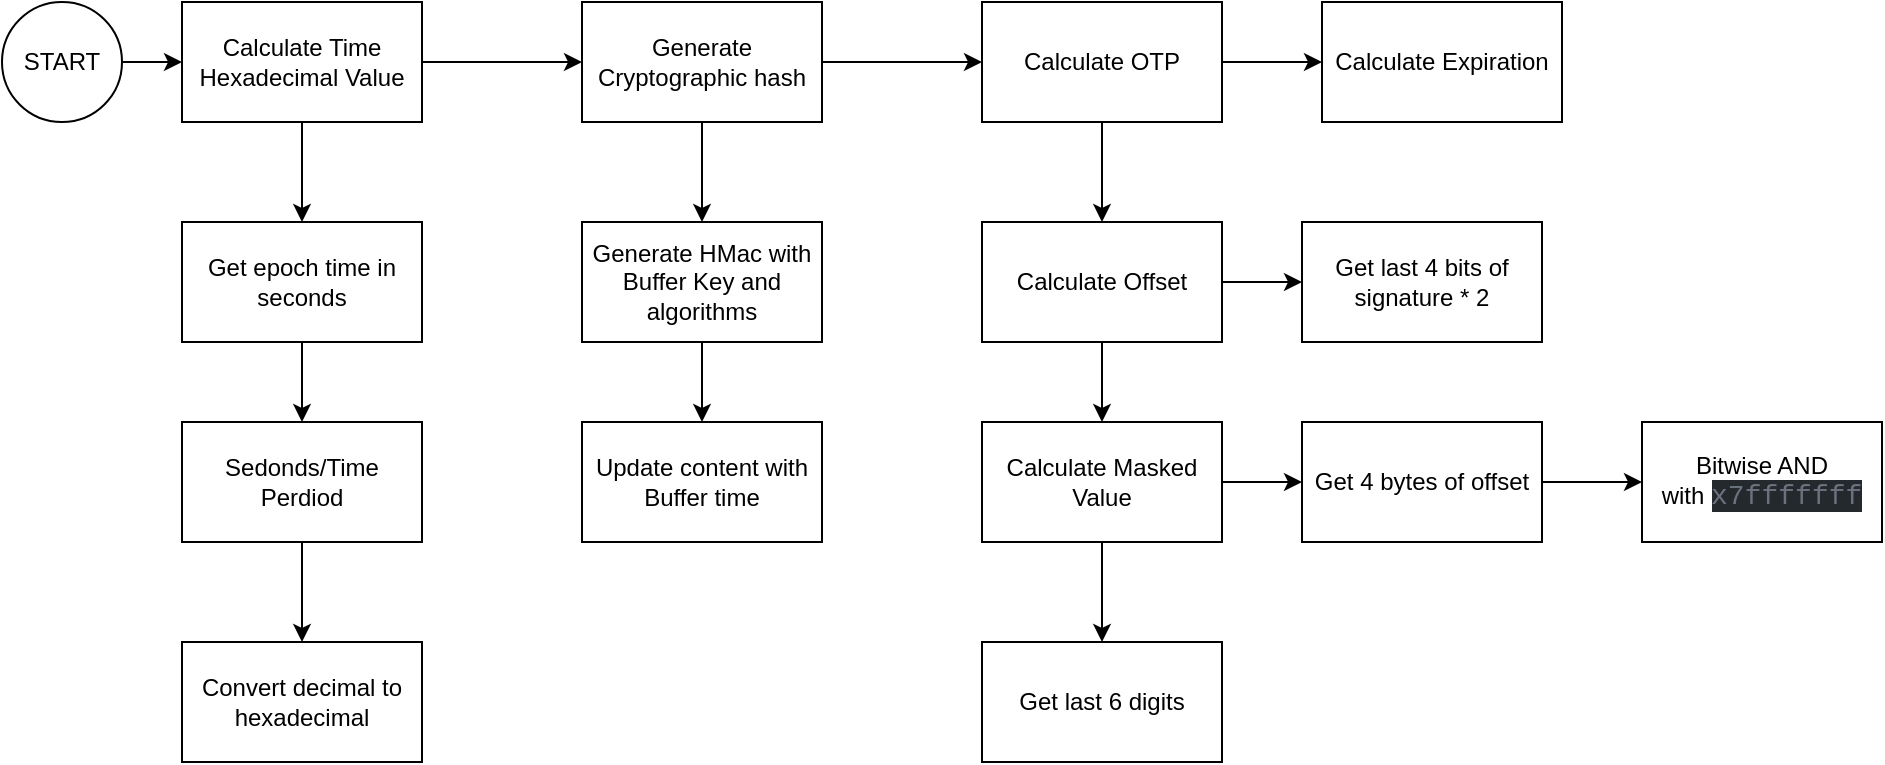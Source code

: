 <mxfile version="24.7.5">
  <diagram name="Page-1" id="cZjFZ06lu4FEcPWX227t">
    <mxGraphModel dx="594" dy="1676" grid="1" gridSize="10" guides="1" tooltips="1" connect="1" arrows="1" fold="1" page="1" pageScale="1" pageWidth="850" pageHeight="1100" math="0" shadow="0">
      <root>
        <mxCell id="0" />
        <mxCell id="1" parent="0" />
        <mxCell id="-qgHHqC-nI2soy4FGXTy-3" value="" style="edgeStyle=orthogonalEdgeStyle;rounded=0;orthogonalLoop=1;jettySize=auto;html=1;" edge="1" parent="1" source="-qgHHqC-nI2soy4FGXTy-1" target="-qgHHqC-nI2soy4FGXTy-2">
          <mxGeometry relative="1" as="geometry" />
        </mxCell>
        <mxCell id="-qgHHqC-nI2soy4FGXTy-9" value="" style="edgeStyle=orthogonalEdgeStyle;rounded=0;orthogonalLoop=1;jettySize=auto;html=1;" edge="1" parent="1" source="-qgHHqC-nI2soy4FGXTy-1" target="-qgHHqC-nI2soy4FGXTy-8">
          <mxGeometry relative="1" as="geometry" />
        </mxCell>
        <mxCell id="-qgHHqC-nI2soy4FGXTy-1" value="Calculate Time Hexadecimal Value" style="rounded=0;whiteSpace=wrap;html=1;" vertex="1" parent="1">
          <mxGeometry x="120" y="330" width="120" height="60" as="geometry" />
        </mxCell>
        <mxCell id="-qgHHqC-nI2soy4FGXTy-5" value="" style="edgeStyle=orthogonalEdgeStyle;rounded=0;orthogonalLoop=1;jettySize=auto;html=1;" edge="1" parent="1" source="-qgHHqC-nI2soy4FGXTy-2" target="-qgHHqC-nI2soy4FGXTy-4">
          <mxGeometry relative="1" as="geometry" />
        </mxCell>
        <mxCell id="-qgHHqC-nI2soy4FGXTy-2" value="Get epoch time in seconds" style="rounded=0;whiteSpace=wrap;html=1;" vertex="1" parent="1">
          <mxGeometry x="120" y="440" width="120" height="60" as="geometry" />
        </mxCell>
        <mxCell id="-qgHHqC-nI2soy4FGXTy-7" value="" style="edgeStyle=orthogonalEdgeStyle;rounded=0;orthogonalLoop=1;jettySize=auto;html=1;" edge="1" parent="1" source="-qgHHqC-nI2soy4FGXTy-4" target="-qgHHqC-nI2soy4FGXTy-6">
          <mxGeometry relative="1" as="geometry" />
        </mxCell>
        <mxCell id="-qgHHqC-nI2soy4FGXTy-4" value="Sedonds/Time Perdiod" style="rounded=0;whiteSpace=wrap;html=1;" vertex="1" parent="1">
          <mxGeometry x="120" y="540" width="120" height="60" as="geometry" />
        </mxCell>
        <mxCell id="-qgHHqC-nI2soy4FGXTy-6" value="Convert decimal to hexadecimal" style="rounded=0;whiteSpace=wrap;html=1;" vertex="1" parent="1">
          <mxGeometry x="120" y="650" width="120" height="60" as="geometry" />
        </mxCell>
        <mxCell id="-qgHHqC-nI2soy4FGXTy-11" value="" style="edgeStyle=orthogonalEdgeStyle;rounded=0;orthogonalLoop=1;jettySize=auto;html=1;" edge="1" parent="1" source="-qgHHqC-nI2soy4FGXTy-8" target="-qgHHqC-nI2soy4FGXTy-10">
          <mxGeometry relative="1" as="geometry" />
        </mxCell>
        <mxCell id="-qgHHqC-nI2soy4FGXTy-15" value="" style="edgeStyle=orthogonalEdgeStyle;rounded=0;orthogonalLoop=1;jettySize=auto;html=1;" edge="1" parent="1" source="-qgHHqC-nI2soy4FGXTy-8" target="-qgHHqC-nI2soy4FGXTy-14">
          <mxGeometry relative="1" as="geometry" />
        </mxCell>
        <mxCell id="-qgHHqC-nI2soy4FGXTy-8" value="Generate Cryptographic hash" style="rounded=0;whiteSpace=wrap;html=1;" vertex="1" parent="1">
          <mxGeometry x="320" y="330" width="120" height="60" as="geometry" />
        </mxCell>
        <mxCell id="-qgHHqC-nI2soy4FGXTy-13" value="" style="edgeStyle=orthogonalEdgeStyle;rounded=0;orthogonalLoop=1;jettySize=auto;html=1;" edge="1" parent="1" source="-qgHHqC-nI2soy4FGXTy-10" target="-qgHHqC-nI2soy4FGXTy-12">
          <mxGeometry relative="1" as="geometry" />
        </mxCell>
        <mxCell id="-qgHHqC-nI2soy4FGXTy-10" value="Generate HMac with Buffer Key and algorithms" style="rounded=0;whiteSpace=wrap;html=1;" vertex="1" parent="1">
          <mxGeometry x="320" y="440" width="120" height="60" as="geometry" />
        </mxCell>
        <mxCell id="-qgHHqC-nI2soy4FGXTy-12" value="Update content with Buffer time" style="rounded=0;whiteSpace=wrap;html=1;" vertex="1" parent="1">
          <mxGeometry x="320" y="540" width="120" height="60" as="geometry" />
        </mxCell>
        <mxCell id="-qgHHqC-nI2soy4FGXTy-17" value="" style="edgeStyle=orthogonalEdgeStyle;rounded=0;orthogonalLoop=1;jettySize=auto;html=1;" edge="1" parent="1" source="-qgHHqC-nI2soy4FGXTy-14" target="-qgHHqC-nI2soy4FGXTy-16">
          <mxGeometry relative="1" as="geometry" />
        </mxCell>
        <mxCell id="-qgHHqC-nI2soy4FGXTy-30" value="" style="edgeStyle=orthogonalEdgeStyle;rounded=0;orthogonalLoop=1;jettySize=auto;html=1;" edge="1" parent="1" source="-qgHHqC-nI2soy4FGXTy-14" target="-qgHHqC-nI2soy4FGXTy-29">
          <mxGeometry relative="1" as="geometry" />
        </mxCell>
        <mxCell id="-qgHHqC-nI2soy4FGXTy-14" value="Calculate OTP" style="rounded=0;whiteSpace=wrap;html=1;" vertex="1" parent="1">
          <mxGeometry x="520" y="330" width="120" height="60" as="geometry" />
        </mxCell>
        <mxCell id="-qgHHqC-nI2soy4FGXTy-19" value="" style="edgeStyle=orthogonalEdgeStyle;rounded=0;orthogonalLoop=1;jettySize=auto;html=1;" edge="1" parent="1" source="-qgHHqC-nI2soy4FGXTy-16" target="-qgHHqC-nI2soy4FGXTy-18">
          <mxGeometry relative="1" as="geometry" />
        </mxCell>
        <mxCell id="-qgHHqC-nI2soy4FGXTy-21" value="" style="edgeStyle=orthogonalEdgeStyle;rounded=0;orthogonalLoop=1;jettySize=auto;html=1;" edge="1" parent="1" source="-qgHHqC-nI2soy4FGXTy-16" target="-qgHHqC-nI2soy4FGXTy-20">
          <mxGeometry relative="1" as="geometry" />
        </mxCell>
        <mxCell id="-qgHHqC-nI2soy4FGXTy-16" value="Calculate Offset" style="rounded=0;whiteSpace=wrap;html=1;" vertex="1" parent="1">
          <mxGeometry x="520" y="440" width="120" height="60" as="geometry" />
        </mxCell>
        <mxCell id="-qgHHqC-nI2soy4FGXTy-18" value="Get last 4 bits of signature * 2" style="rounded=0;whiteSpace=wrap;html=1;" vertex="1" parent="1">
          <mxGeometry x="680" y="440" width="120" height="60" as="geometry" />
        </mxCell>
        <mxCell id="-qgHHqC-nI2soy4FGXTy-23" value="" style="edgeStyle=orthogonalEdgeStyle;rounded=0;orthogonalLoop=1;jettySize=auto;html=1;" edge="1" parent="1" source="-qgHHqC-nI2soy4FGXTy-20" target="-qgHHqC-nI2soy4FGXTy-22">
          <mxGeometry relative="1" as="geometry" />
        </mxCell>
        <mxCell id="-qgHHqC-nI2soy4FGXTy-27" value="" style="edgeStyle=orthogonalEdgeStyle;rounded=0;orthogonalLoop=1;jettySize=auto;html=1;" edge="1" parent="1" source="-qgHHqC-nI2soy4FGXTy-20" target="-qgHHqC-nI2soy4FGXTy-26">
          <mxGeometry relative="1" as="geometry" />
        </mxCell>
        <mxCell id="-qgHHqC-nI2soy4FGXTy-20" value="Calculate Masked Value" style="rounded=0;whiteSpace=wrap;html=1;" vertex="1" parent="1">
          <mxGeometry x="520" y="540" width="120" height="60" as="geometry" />
        </mxCell>
        <mxCell id="-qgHHqC-nI2soy4FGXTy-25" value="" style="edgeStyle=orthogonalEdgeStyle;rounded=0;orthogonalLoop=1;jettySize=auto;html=1;" edge="1" parent="1" source="-qgHHqC-nI2soy4FGXTy-22" target="-qgHHqC-nI2soy4FGXTy-24">
          <mxGeometry relative="1" as="geometry" />
        </mxCell>
        <mxCell id="-qgHHqC-nI2soy4FGXTy-22" value="Get 4 bytes of offset" style="rounded=0;whiteSpace=wrap;html=1;" vertex="1" parent="1">
          <mxGeometry x="680" y="540" width="120" height="60" as="geometry" />
        </mxCell>
        <mxCell id="-qgHHqC-nI2soy4FGXTy-24" value="Bitwise AND with&amp;nbsp;&lt;span style=&quot;color: rgb(106, 115, 125); background-color: rgb(36, 41, 46); font-family: Consolas, &amp;quot;Courier New&amp;quot;, monospace; font-size: 14px; white-space: pre;&quot;&gt;x7fffffff&lt;/span&gt;" style="rounded=0;whiteSpace=wrap;html=1;" vertex="1" parent="1">
          <mxGeometry x="850" y="540" width="120" height="60" as="geometry" />
        </mxCell>
        <mxCell id="-qgHHqC-nI2soy4FGXTy-26" value="Get last 6 digits" style="rounded=0;whiteSpace=wrap;html=1;" vertex="1" parent="1">
          <mxGeometry x="520" y="650" width="120" height="60" as="geometry" />
        </mxCell>
        <mxCell id="-qgHHqC-nI2soy4FGXTy-29" value="Calculate Expiration" style="rounded=0;whiteSpace=wrap;html=1;" vertex="1" parent="1">
          <mxGeometry x="690" y="330" width="120" height="60" as="geometry" />
        </mxCell>
        <mxCell id="-qgHHqC-nI2soy4FGXTy-32" style="edgeStyle=orthogonalEdgeStyle;rounded=0;orthogonalLoop=1;jettySize=auto;html=1;" edge="1" parent="1" source="-qgHHqC-nI2soy4FGXTy-31" target="-qgHHqC-nI2soy4FGXTy-1">
          <mxGeometry relative="1" as="geometry" />
        </mxCell>
        <mxCell id="-qgHHqC-nI2soy4FGXTy-31" value="START" style="ellipse;whiteSpace=wrap;html=1;aspect=fixed;" vertex="1" parent="1">
          <mxGeometry x="30" y="330" width="60" height="60" as="geometry" />
        </mxCell>
      </root>
    </mxGraphModel>
  </diagram>
</mxfile>
